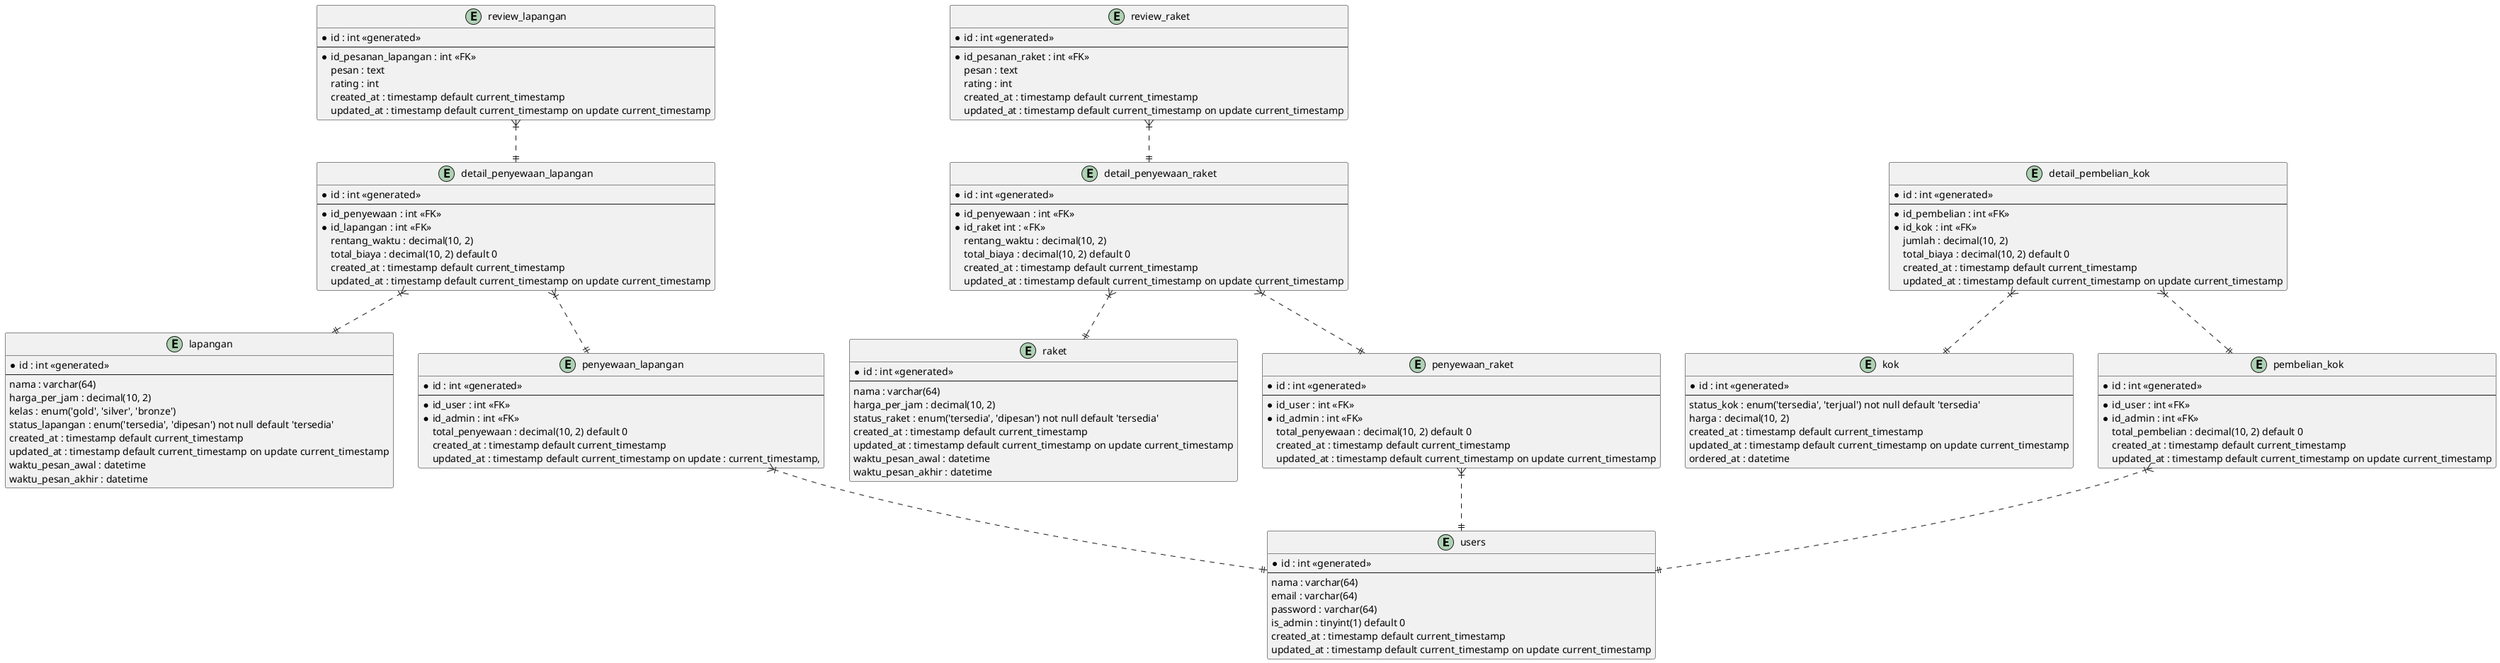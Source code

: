 @startuml bulutangkis

entity users {
  *id : int <<generated>>
  --
  nama : varchar(64)
  email : varchar(64)
  password : varchar(64)
  is_admin : tinyint(1) default 0
  created_at : timestamp default current_timestamp
  updated_at : timestamp default current_timestamp on update current_timestamp
}

entity lapangan {
  *id : int <<generated>>
  --
  nama : varchar(64)
  harga_per_jam : decimal(10, 2)
  kelas : enum('gold', 'silver', 'bronze')
  status_lapangan : enum('tersedia', 'dipesan') not null default 'tersedia'
  created_at : timestamp default current_timestamp
  updated_at : timestamp default current_timestamp on update current_timestamp
  waktu_pesan_awal : datetime
  waktu_pesan_akhir : datetime
}

entity raket {
  *id : int <<generated>>
  --
  nama : varchar(64)
  harga_per_jam : decimal(10, 2)
  status_raket : enum('tersedia', 'dipesan') not null default 'tersedia'
  created_at : timestamp default current_timestamp
  updated_at : timestamp default current_timestamp on update current_timestamp
  waktu_pesan_awal : datetime
  waktu_pesan_akhir : datetime
}

entity kok {
  *id : int <<generated>>
  --
  status_kok : enum('tersedia', 'terjual') not null default 'tersedia'
  harga : decimal(10, 2)
  created_at : timestamp default current_timestamp
  updated_at : timestamp default current_timestamp on update current_timestamp
  ordered_at : datetime
}

entity penyewaan_lapangan {
  *id : int <<generated>>
  --
  *id_user : int <<FK>>
  *id_admin : int <<FK>>
  total_penyewaan : decimal(10, 2) default 0
  created_at : timestamp default current_timestamp
  updated_at : timestamp default current_timestamp on update : current_timestamp,
}



entity detail_penyewaan_lapangan {
  *id : int <<generated>>
  --
  *id_penyewaan : int <<FK>>
  *id_lapangan : int <<FK>>
  rentang_waktu : decimal(10, 2)
  total_biaya : decimal(10, 2) default 0
  created_at : timestamp default current_timestamp
  updated_at : timestamp default current_timestamp on update current_timestamp
}

entity penyewaan_raket {
  *id : int <<generated>>
  --
  *id_user : int <<FK>>
  *id_admin : int <<FK>>
  total_penyewaan : decimal(10, 2) default 0
  created_at : timestamp default current_timestamp
  updated_at : timestamp default current_timestamp on update current_timestamp
}

entity detail_penyewaan_raket {
  *id : int <<generated>>
  --
  *id_penyewaan : int <<FK>>
  *id_raket int : <<FK>>
  rentang_waktu : decimal(10, 2)
  total_biaya : decimal(10, 2) default 0
  created_at : timestamp default current_timestamp
  updated_at : timestamp default current_timestamp on update current_timestamp
}



entity pembelian_kok {
  *id : int <<generated>>
  --
  *id_user : int <<FK>>
  *id_admin : int <<FK>>
  total_pembelian : decimal(10, 2) default 0
  created_at : timestamp default current_timestamp
  updated_at : timestamp default current_timestamp on update current_timestamp
}

entity detail_pembelian_kok {
  *id : int <<generated>>
  --
  *id_pembelian : int <<FK>>
  *id_kok : int <<FK>>
  jumlah : decimal(10, 2)
  total_biaya : decimal(10, 2) default 0
  created_at : timestamp default current_timestamp
  updated_at : timestamp default current_timestamp on update current_timestamp
}

entity review_lapangan {
  *id : int <<generated>>
  --
  *id_pesanan_lapangan : int <<FK>>
  pesan : text
  rating : int
  created_at : timestamp default current_timestamp
  updated_at : timestamp default current_timestamp on update current_timestamp
}

entity review_raket {
  *id : int <<generated>>
  --
  *id_pesanan_raket : int <<FK>>
  pesan : text 
  rating : int 
  created_at : timestamp default current_timestamp
  updated_at : timestamp default current_timestamp on update current_timestamp
}

' relationship
penyewaan_lapangan }|..|| users
detail_penyewaan_lapangan }|..|| penyewaan_lapangan
detail_penyewaan_lapangan }|..|| lapangan
penyewaan_raket }|..|| users
detail_penyewaan_raket }|..|| penyewaan_raket
detail_penyewaan_raket }|..|| raket
pembelian_kok }|..|| users
detail_pembelian_kok }|..|| pembelian_kok
detail_pembelian_kok }|..|| kok
review_lapangan }|..|| detail_penyewaan_lapangan
review_raket }|..|| detail_penyewaan_raket

@enduml
